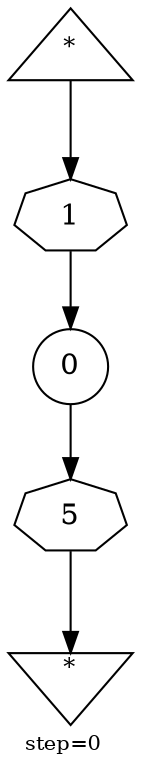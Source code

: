 digraph {
  graph  [labelloc=bottom,labeljust=left,fontsize="10",label="step=0"];
  "487" [shape=invtriangle,peripheries="1",label=<<SUP>*</SUP>>,labelfontcolor=black,color=black];
  "490" [shape=circle,peripheries="1",label=<0>,labelfontcolor=black,color=black];
  "499" [shape=triangle,peripheries="1",label=<<SUP>*</SUP>>,labelfontcolor=black,color=black];
  "492" [label=<5>,peripheries="1",color=black,shape=septagon];
  "490" -> "492" [color=black];
  "492" -> "487" [color=black];
  "503" [label=<1>,peripheries="1",color=black,shape=septagon];
  "499" -> "503" [color=black];
  "503" -> "490" [color=black];
}